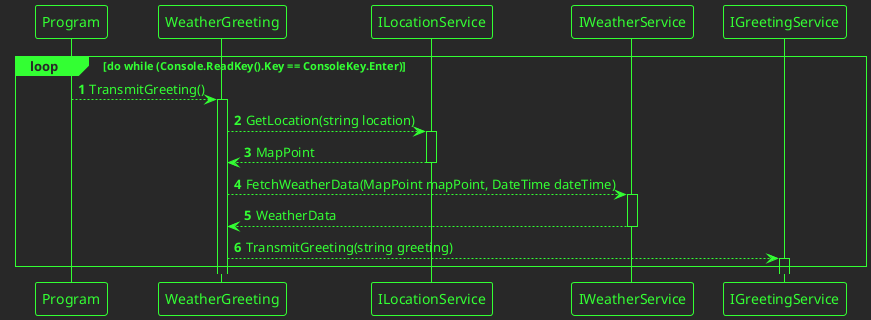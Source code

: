 ﻿@startuml
!theme crt-green
'https://plantuml.com/sequence-diagram
autonumber
loop do while (Console.ReadKey().Key == ConsoleKey.Enter)
Program --> WeatherGreeting ++ : TransmitGreeting()
WeatherGreeting --> ILocationService ++ : GetLocation(string location)
return MapPoint
WeatherGreeting --> IWeatherService ++ : FetchWeatherData(MapPoint mapPoint, DateTime dateTime)
return WeatherData
WeatherGreeting --> IGreetingService ++ : TransmitGreeting(string greeting)
end
@enduml

